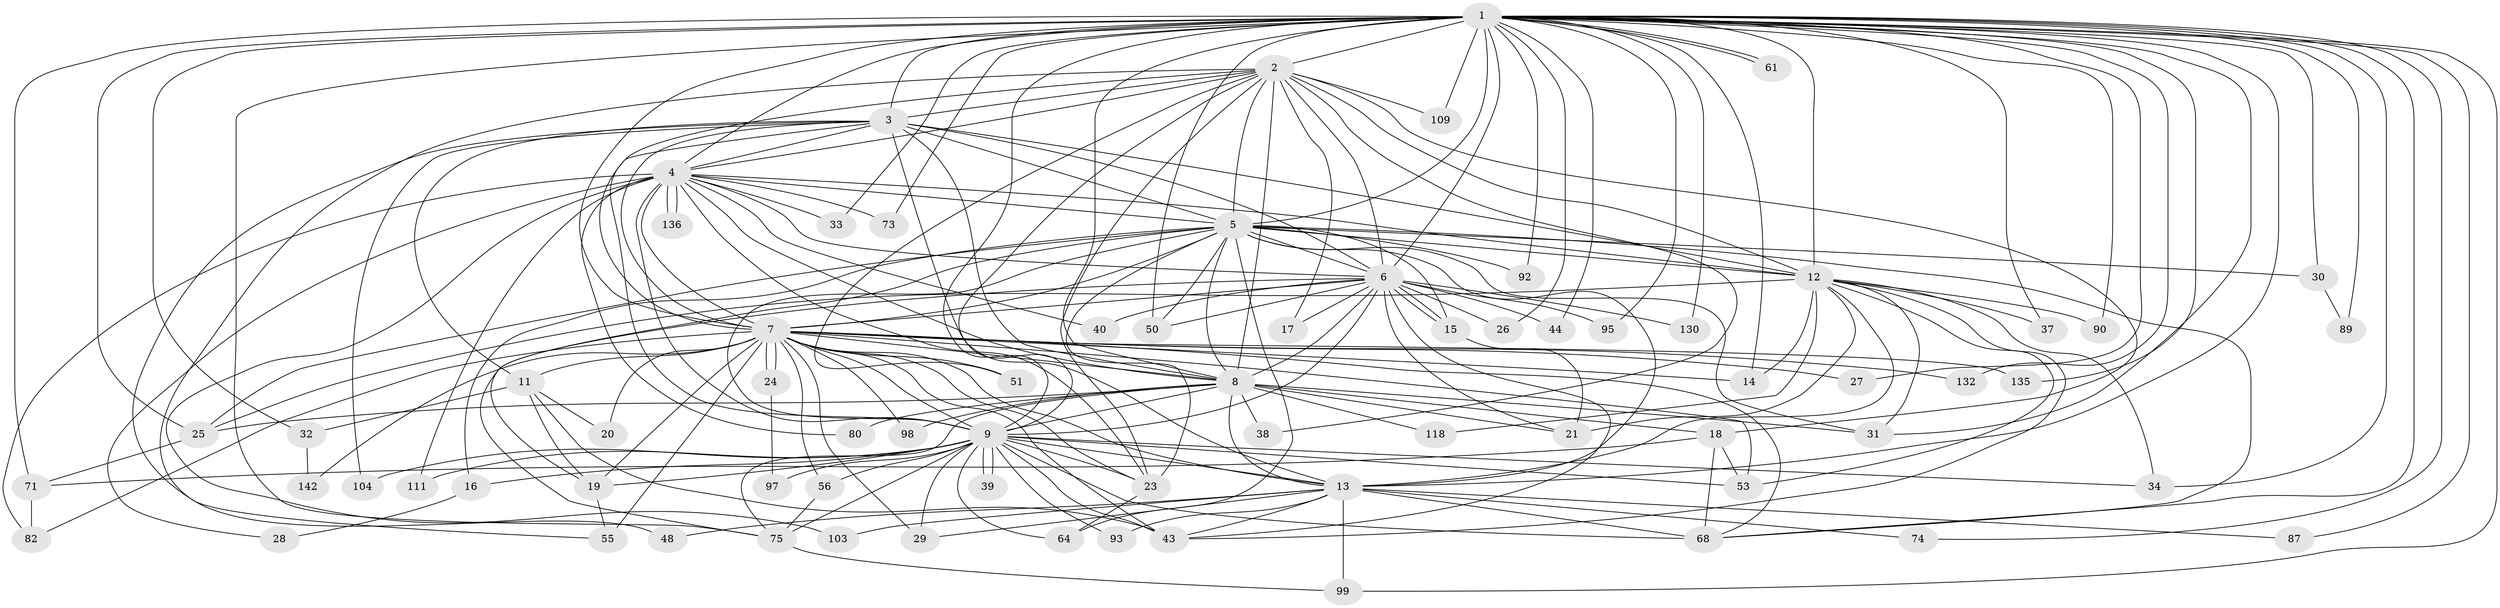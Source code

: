 // original degree distribution, {31: 0.006944444444444444, 18: 0.006944444444444444, 16: 0.006944444444444444, 23: 0.020833333333333332, 28: 0.006944444444444444, 22: 0.006944444444444444, 34: 0.006944444444444444, 29: 0.006944444444444444, 6: 0.041666666666666664, 9: 0.013888888888888888, 3: 0.16666666666666666, 4: 0.09027777777777778, 2: 0.5694444444444444, 5: 0.041666666666666664, 7: 0.006944444444444444}
// Generated by graph-tools (version 1.1) at 2025/14/03/09/25 04:14:06]
// undirected, 72 vertices, 204 edges
graph export_dot {
graph [start="1"]
  node [color=gray90,style=filled];
  1 [super="+10"];
  2;
  3;
  4;
  5 [super="+42+105+127+85+86"];
  6;
  7;
  8;
  9 [super="+46"];
  11;
  12 [super="+49"];
  13 [super="+35+81+36"];
  14;
  15 [super="+96+54"];
  16;
  17;
  18;
  19 [super="+106+102"];
  20;
  21 [super="+101"];
  23 [super="+76"];
  24;
  25 [super="+41+84"];
  26;
  27;
  28;
  29;
  30;
  31 [super="+133"];
  32;
  33;
  34 [super="+57"];
  37;
  38 [super="+100"];
  39;
  40;
  43 [super="+117+122+60+88"];
  44;
  48;
  50;
  51;
  53 [super="+116"];
  55 [super="+63+67"];
  56;
  61 [super="+123"];
  64;
  68 [super="+83+113+128+77"];
  71 [super="+112"];
  73;
  74;
  75 [super="+120+121+79"];
  80;
  82;
  87;
  89;
  90;
  92;
  93;
  95;
  97;
  98;
  99;
  103;
  104;
  109;
  111;
  118;
  130;
  132;
  135;
  136;
  142;
  1 -- 2 [weight=2];
  1 -- 3 [weight=3];
  1 -- 4 [weight=3];
  1 -- 5 [weight=4];
  1 -- 6 [weight=2];
  1 -- 7 [weight=3];
  1 -- 8 [weight=4];
  1 -- 9 [weight=3];
  1 -- 14;
  1 -- 27;
  1 -- 30;
  1 -- 32;
  1 -- 33;
  1 -- 37;
  1 -- 44;
  1 -- 61 [weight=2];
  1 -- 61;
  1 -- 73;
  1 -- 89;
  1 -- 90;
  1 -- 109;
  1 -- 130;
  1 -- 132;
  1 -- 135;
  1 -- 75;
  1 -- 68;
  1 -- 12 [weight=3];
  1 -- 13;
  1 -- 71 [weight=2];
  1 -- 74;
  1 -- 87;
  1 -- 25 [weight=2];
  1 -- 26;
  1 -- 92;
  1 -- 95;
  1 -- 31;
  1 -- 34;
  1 -- 99;
  1 -- 50;
  2 -- 3;
  2 -- 4;
  2 -- 5;
  2 -- 6;
  2 -- 7;
  2 -- 8;
  2 -- 9;
  2 -- 17;
  2 -- 18;
  2 -- 38 [weight=2];
  2 -- 51;
  2 -- 55;
  2 -- 109;
  2 -- 12;
  2 -- 23;
  3 -- 4;
  3 -- 5;
  3 -- 6;
  3 -- 7;
  3 -- 8;
  3 -- 9;
  3 -- 11;
  3 -- 12 [weight=2];
  3 -- 13;
  3 -- 48;
  3 -- 104;
  4 -- 5;
  4 -- 6;
  4 -- 7;
  4 -- 8;
  4 -- 9 [weight=2];
  4 -- 12;
  4 -- 23;
  4 -- 28;
  4 -- 33;
  4 -- 40;
  4 -- 73;
  4 -- 80;
  4 -- 82;
  4 -- 103;
  4 -- 111;
  4 -- 136;
  4 -- 136;
  5 -- 6 [weight=2];
  5 -- 7 [weight=2];
  5 -- 8 [weight=3];
  5 -- 9 [weight=3];
  5 -- 16;
  5 -- 25;
  5 -- 30;
  5 -- 50;
  5 -- 64;
  5 -- 92;
  5 -- 68;
  5 -- 31;
  5 -- 15;
  5 -- 19 [weight=2];
  5 -- 23;
  5 -- 13 [weight=2];
  5 -- 12;
  6 -- 7;
  6 -- 8;
  6 -- 9;
  6 -- 15;
  6 -- 15;
  6 -- 17;
  6 -- 21;
  6 -- 26;
  6 -- 40;
  6 -- 43;
  6 -- 44;
  6 -- 50;
  6 -- 95;
  6 -- 130;
  6 -- 75;
  7 -- 8;
  7 -- 9;
  7 -- 11;
  7 -- 13;
  7 -- 14;
  7 -- 20;
  7 -- 23 [weight=2];
  7 -- 24;
  7 -- 24;
  7 -- 27;
  7 -- 29;
  7 -- 51;
  7 -- 53;
  7 -- 55 [weight=2];
  7 -- 56;
  7 -- 68;
  7 -- 82;
  7 -- 98;
  7 -- 132;
  7 -- 135;
  7 -- 142;
  7 -- 43;
  7 -- 19;
  8 -- 9;
  8 -- 18;
  8 -- 21;
  8 -- 31;
  8 -- 38;
  8 -- 75;
  8 -- 80;
  8 -- 98;
  8 -- 118;
  8 -- 13;
  8 -- 25;
  9 -- 16;
  9 -- 19;
  9 -- 29;
  9 -- 34;
  9 -- 39;
  9 -- 39;
  9 -- 43 [weight=2];
  9 -- 53;
  9 -- 56;
  9 -- 75;
  9 -- 97;
  9 -- 104;
  9 -- 111;
  9 -- 68 [weight=2];
  9 -- 13;
  9 -- 64;
  9 -- 93;
  9 -- 23;
  11 -- 19;
  11 -- 20;
  11 -- 32;
  11 -- 43;
  12 -- 34;
  12 -- 37;
  12 -- 90;
  12 -- 118;
  12 -- 43;
  12 -- 14;
  12 -- 21;
  12 -- 53;
  12 -- 31;
  12 -- 13;
  12 -- 25;
  13 -- 48;
  13 -- 103;
  13 -- 43;
  13 -- 93;
  13 -- 29;
  13 -- 99;
  13 -- 87;
  13 -- 68;
  13 -- 74;
  15 -- 21;
  16 -- 28;
  18 -- 71;
  18 -- 53;
  18 -- 68;
  19 -- 55;
  23 -- 64;
  24 -- 97;
  25 -- 71;
  30 -- 89;
  32 -- 142;
  56 -- 75;
  71 -- 82;
  75 -- 99;
}

